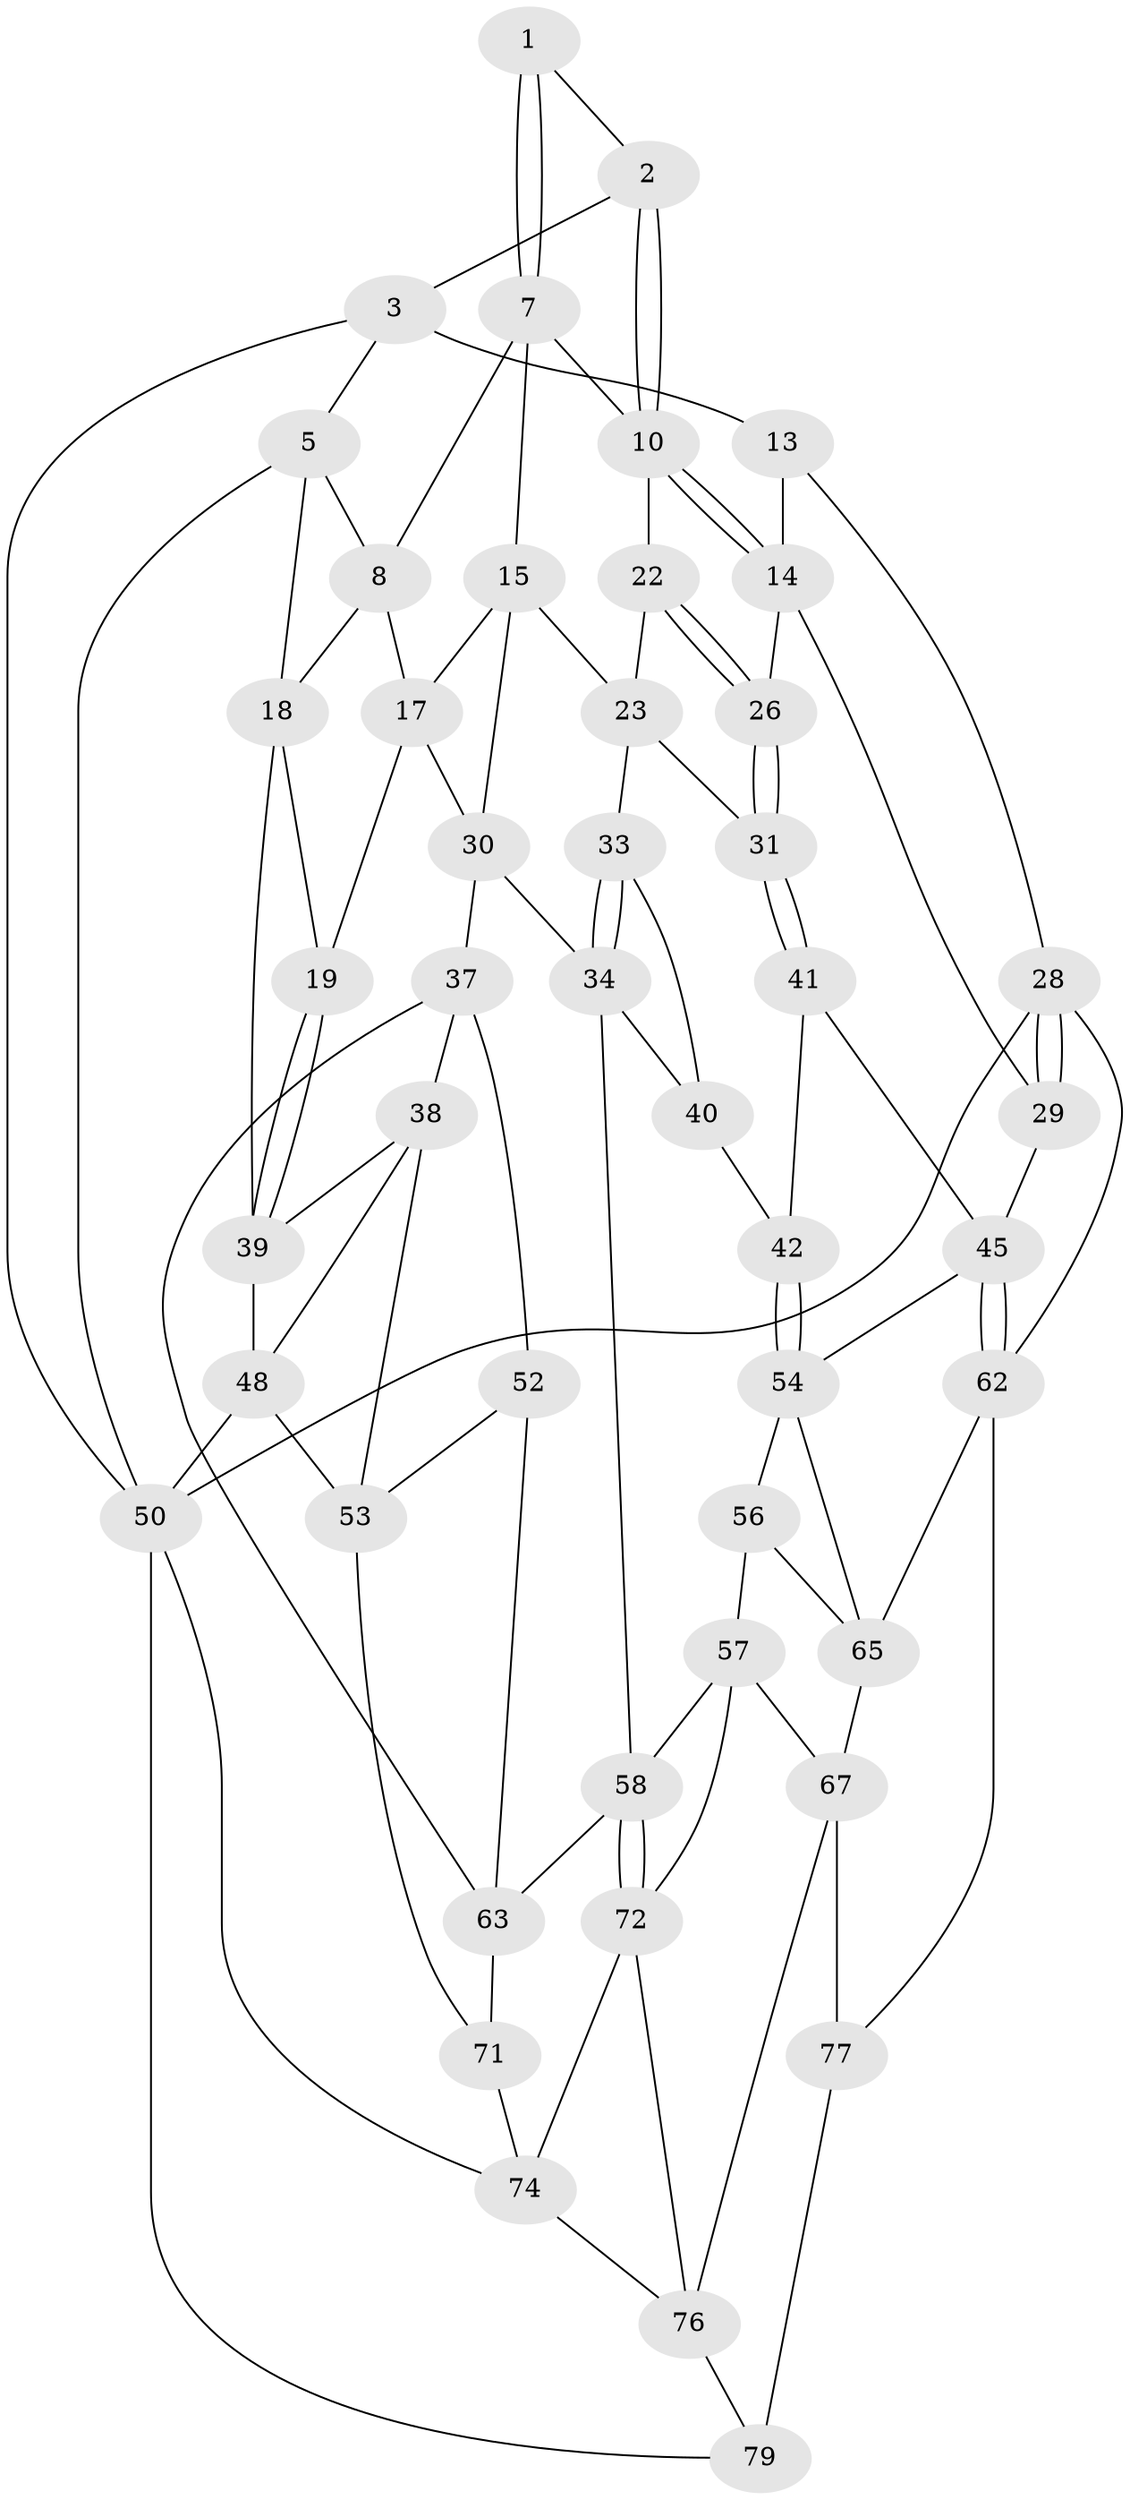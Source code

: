 // Generated by graph-tools (version 1.1) at 2025/24/03/03/25 07:24:38]
// undirected, 47 vertices, 98 edges
graph export_dot {
graph [start="1"]
  node [color=gray90,style=filled];
  1 [pos="+0.5239442300836239+0"];
  2 [pos="+0.9374268318834522+0"];
  3 [pos="+0.9547836298807018+0",super="+4"];
  5 [pos="+0+0",super="+6"];
  7 [pos="+0.5256609915111264+0.06836035583985531",super="+12"];
  8 [pos="+0.4032522380626744+0.15251342842867435",super="+9"];
  10 [pos="+0.7411237545609529+0.18578456607865865",super="+11"];
  13 [pos="+0.8730493054535965+0.2571995582951101",super="+27"];
  14 [pos="+0.8609339866315139+0.26138471455443546",super="+25"];
  15 [pos="+0.49419523885152705+0.296972885753552",super="+16"];
  17 [pos="+0.3931445536111015+0.2087003419490047",super="+20"];
  18 [pos="+0.21805690136172692+0.1769392520876375",super="+21"];
  19 [pos="+0.21945945410138237+0.2794944419800181"];
  22 [pos="+0.6830357394229551+0.20913609352607343"];
  23 [pos="+0.6060622299218236+0.32818605819296764",super="+24"];
  26 [pos="+0.7408617391461579+0.3878098776847323"];
  28 [pos="+1+0.4111171439528719",super="+61"];
  29 [pos="+0.876147843549025+0.42804165998044363"];
  30 [pos="+0.3144497625119979+0.31255138082344835",super="+36"];
  31 [pos="+0.730598948420533+0.3974155098254766",super="+32"];
  33 [pos="+0.49324342696417295+0.43049906938922966"];
  34 [pos="+0.47540574810943004+0.4951825716620557",super="+35"];
  37 [pos="+0.30310529416043946+0.49922909473666605",super="+51"];
  38 [pos="+0.16924134650837622+0.44213069099263175",super="+47"];
  39 [pos="+0.14327877319967422+0.35782757722452696",super="+44"];
  40 [pos="+0.6415451350055877+0.3833665071038699",super="+43"];
  41 [pos="+0.7246170861444492+0.41620364685050953"];
  42 [pos="+0.5617405867750468+0.4911482698057823"];
  45 [pos="+0.8430267603560007+0.5433798597280486",super="+46"];
  48 [pos="+0+0.6346947111930212",super="+49"];
  50 [pos="+0+1",super="+60"];
  52 [pos="+0.2033922368348305+0.6686304367146524"];
  53 [pos="+0.19137437982947797+0.6673778315188817",super="+70"];
  54 [pos="+0.7244599763938323+0.57104935609838",super="+55"];
  56 [pos="+0.6830506200189035+0.6364803674286437"];
  57 [pos="+0.5798332384501658+0.6687244701693309",super="+68"];
  58 [pos="+0.5016310239486362+0.6492128951970727",super="+59"];
  62 [pos="+1+0.7191077770486418",super="+64"];
  63 [pos="+0.46173047560258257+0.6356768890908993",super="+69"];
  65 [pos="+0.7700594481045271+0.6897569997774387",super="+66"];
  67 [pos="+0.6818806386379932+0.8188058074799559",super="+75"];
  71 [pos="+0.3452955971853624+0.8433569394700501"];
  72 [pos="+0.5363359158879883+0.8256585522667963",super="+73"];
  74 [pos="+0.349927301720841+0.852278104641863",super="+81"];
  76 [pos="+0.662723265752769+1",super="+82"];
  77 [pos="+0.9091010993618583+0.8171838220322345",super="+78"];
  79 [pos="+1+1",super="+80"];
  1 -- 2;
  1 -- 7;
  1 -- 7;
  2 -- 3;
  2 -- 10;
  2 -- 10;
  3 -- 13 [weight=2];
  3 -- 50;
  3 -- 5;
  5 -- 50;
  5 -- 8;
  5 -- 18;
  7 -- 8;
  7 -- 10;
  7 -- 15;
  8 -- 17;
  8 -- 18;
  10 -- 14;
  10 -- 14;
  10 -- 22;
  13 -- 14;
  13 -- 28;
  14 -- 26;
  14 -- 29;
  15 -- 23;
  15 -- 17;
  15 -- 30;
  17 -- 19;
  17 -- 30;
  18 -- 19;
  18 -- 39;
  19 -- 39;
  19 -- 39;
  22 -- 23;
  22 -- 26;
  22 -- 26;
  23 -- 31;
  23 -- 33;
  26 -- 31;
  26 -- 31;
  28 -- 29;
  28 -- 29;
  28 -- 50;
  28 -- 62;
  29 -- 45;
  30 -- 37;
  30 -- 34;
  31 -- 41;
  31 -- 41;
  33 -- 34;
  33 -- 34;
  33 -- 40;
  34 -- 58;
  34 -- 40;
  37 -- 38;
  37 -- 52;
  37 -- 63;
  38 -- 39;
  38 -- 48;
  38 -- 53;
  39 -- 48;
  40 -- 42;
  41 -- 42;
  41 -- 45;
  42 -- 54;
  42 -- 54;
  45 -- 62;
  45 -- 62;
  45 -- 54;
  48 -- 50;
  48 -- 53;
  50 -- 74;
  50 -- 79;
  52 -- 53;
  52 -- 63;
  53 -- 71;
  54 -- 56;
  54 -- 65;
  56 -- 57;
  56 -- 65;
  57 -- 58;
  57 -- 72;
  57 -- 67;
  58 -- 72;
  58 -- 72;
  58 -- 63;
  62 -- 65;
  62 -- 77;
  63 -- 71;
  65 -- 67;
  67 -- 76;
  67 -- 77;
  71 -- 74;
  72 -- 74;
  72 -- 76;
  74 -- 76;
  76 -- 79;
  77 -- 79 [weight=2];
}

